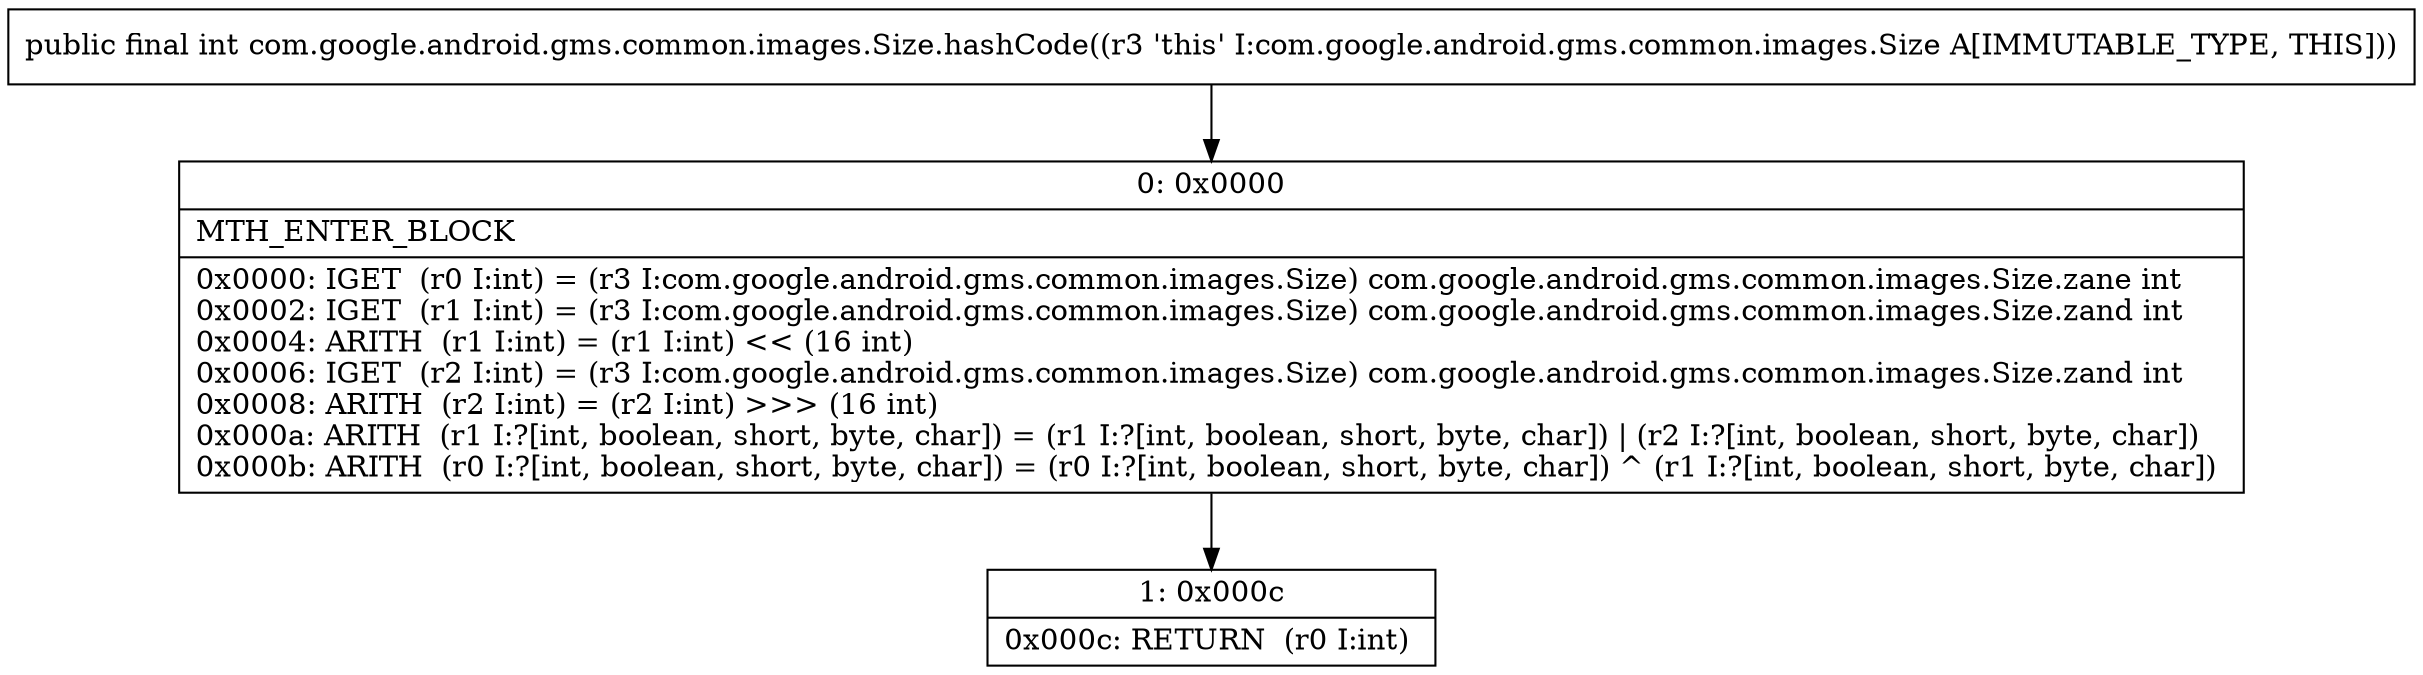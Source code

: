 digraph "CFG forcom.google.android.gms.common.images.Size.hashCode()I" {
Node_0 [shape=record,label="{0\:\ 0x0000|MTH_ENTER_BLOCK\l|0x0000: IGET  (r0 I:int) = (r3 I:com.google.android.gms.common.images.Size) com.google.android.gms.common.images.Size.zane int \l0x0002: IGET  (r1 I:int) = (r3 I:com.google.android.gms.common.images.Size) com.google.android.gms.common.images.Size.zand int \l0x0004: ARITH  (r1 I:int) = (r1 I:int) \<\< (16 int) \l0x0006: IGET  (r2 I:int) = (r3 I:com.google.android.gms.common.images.Size) com.google.android.gms.common.images.Size.zand int \l0x0008: ARITH  (r2 I:int) = (r2 I:int) \>\>\> (16 int) \l0x000a: ARITH  (r1 I:?[int, boolean, short, byte, char]) = (r1 I:?[int, boolean, short, byte, char]) \| (r2 I:?[int, boolean, short, byte, char]) \l0x000b: ARITH  (r0 I:?[int, boolean, short, byte, char]) = (r0 I:?[int, boolean, short, byte, char]) ^ (r1 I:?[int, boolean, short, byte, char]) \l}"];
Node_1 [shape=record,label="{1\:\ 0x000c|0x000c: RETURN  (r0 I:int) \l}"];
MethodNode[shape=record,label="{public final int com.google.android.gms.common.images.Size.hashCode((r3 'this' I:com.google.android.gms.common.images.Size A[IMMUTABLE_TYPE, THIS])) }"];
MethodNode -> Node_0;
Node_0 -> Node_1;
}

